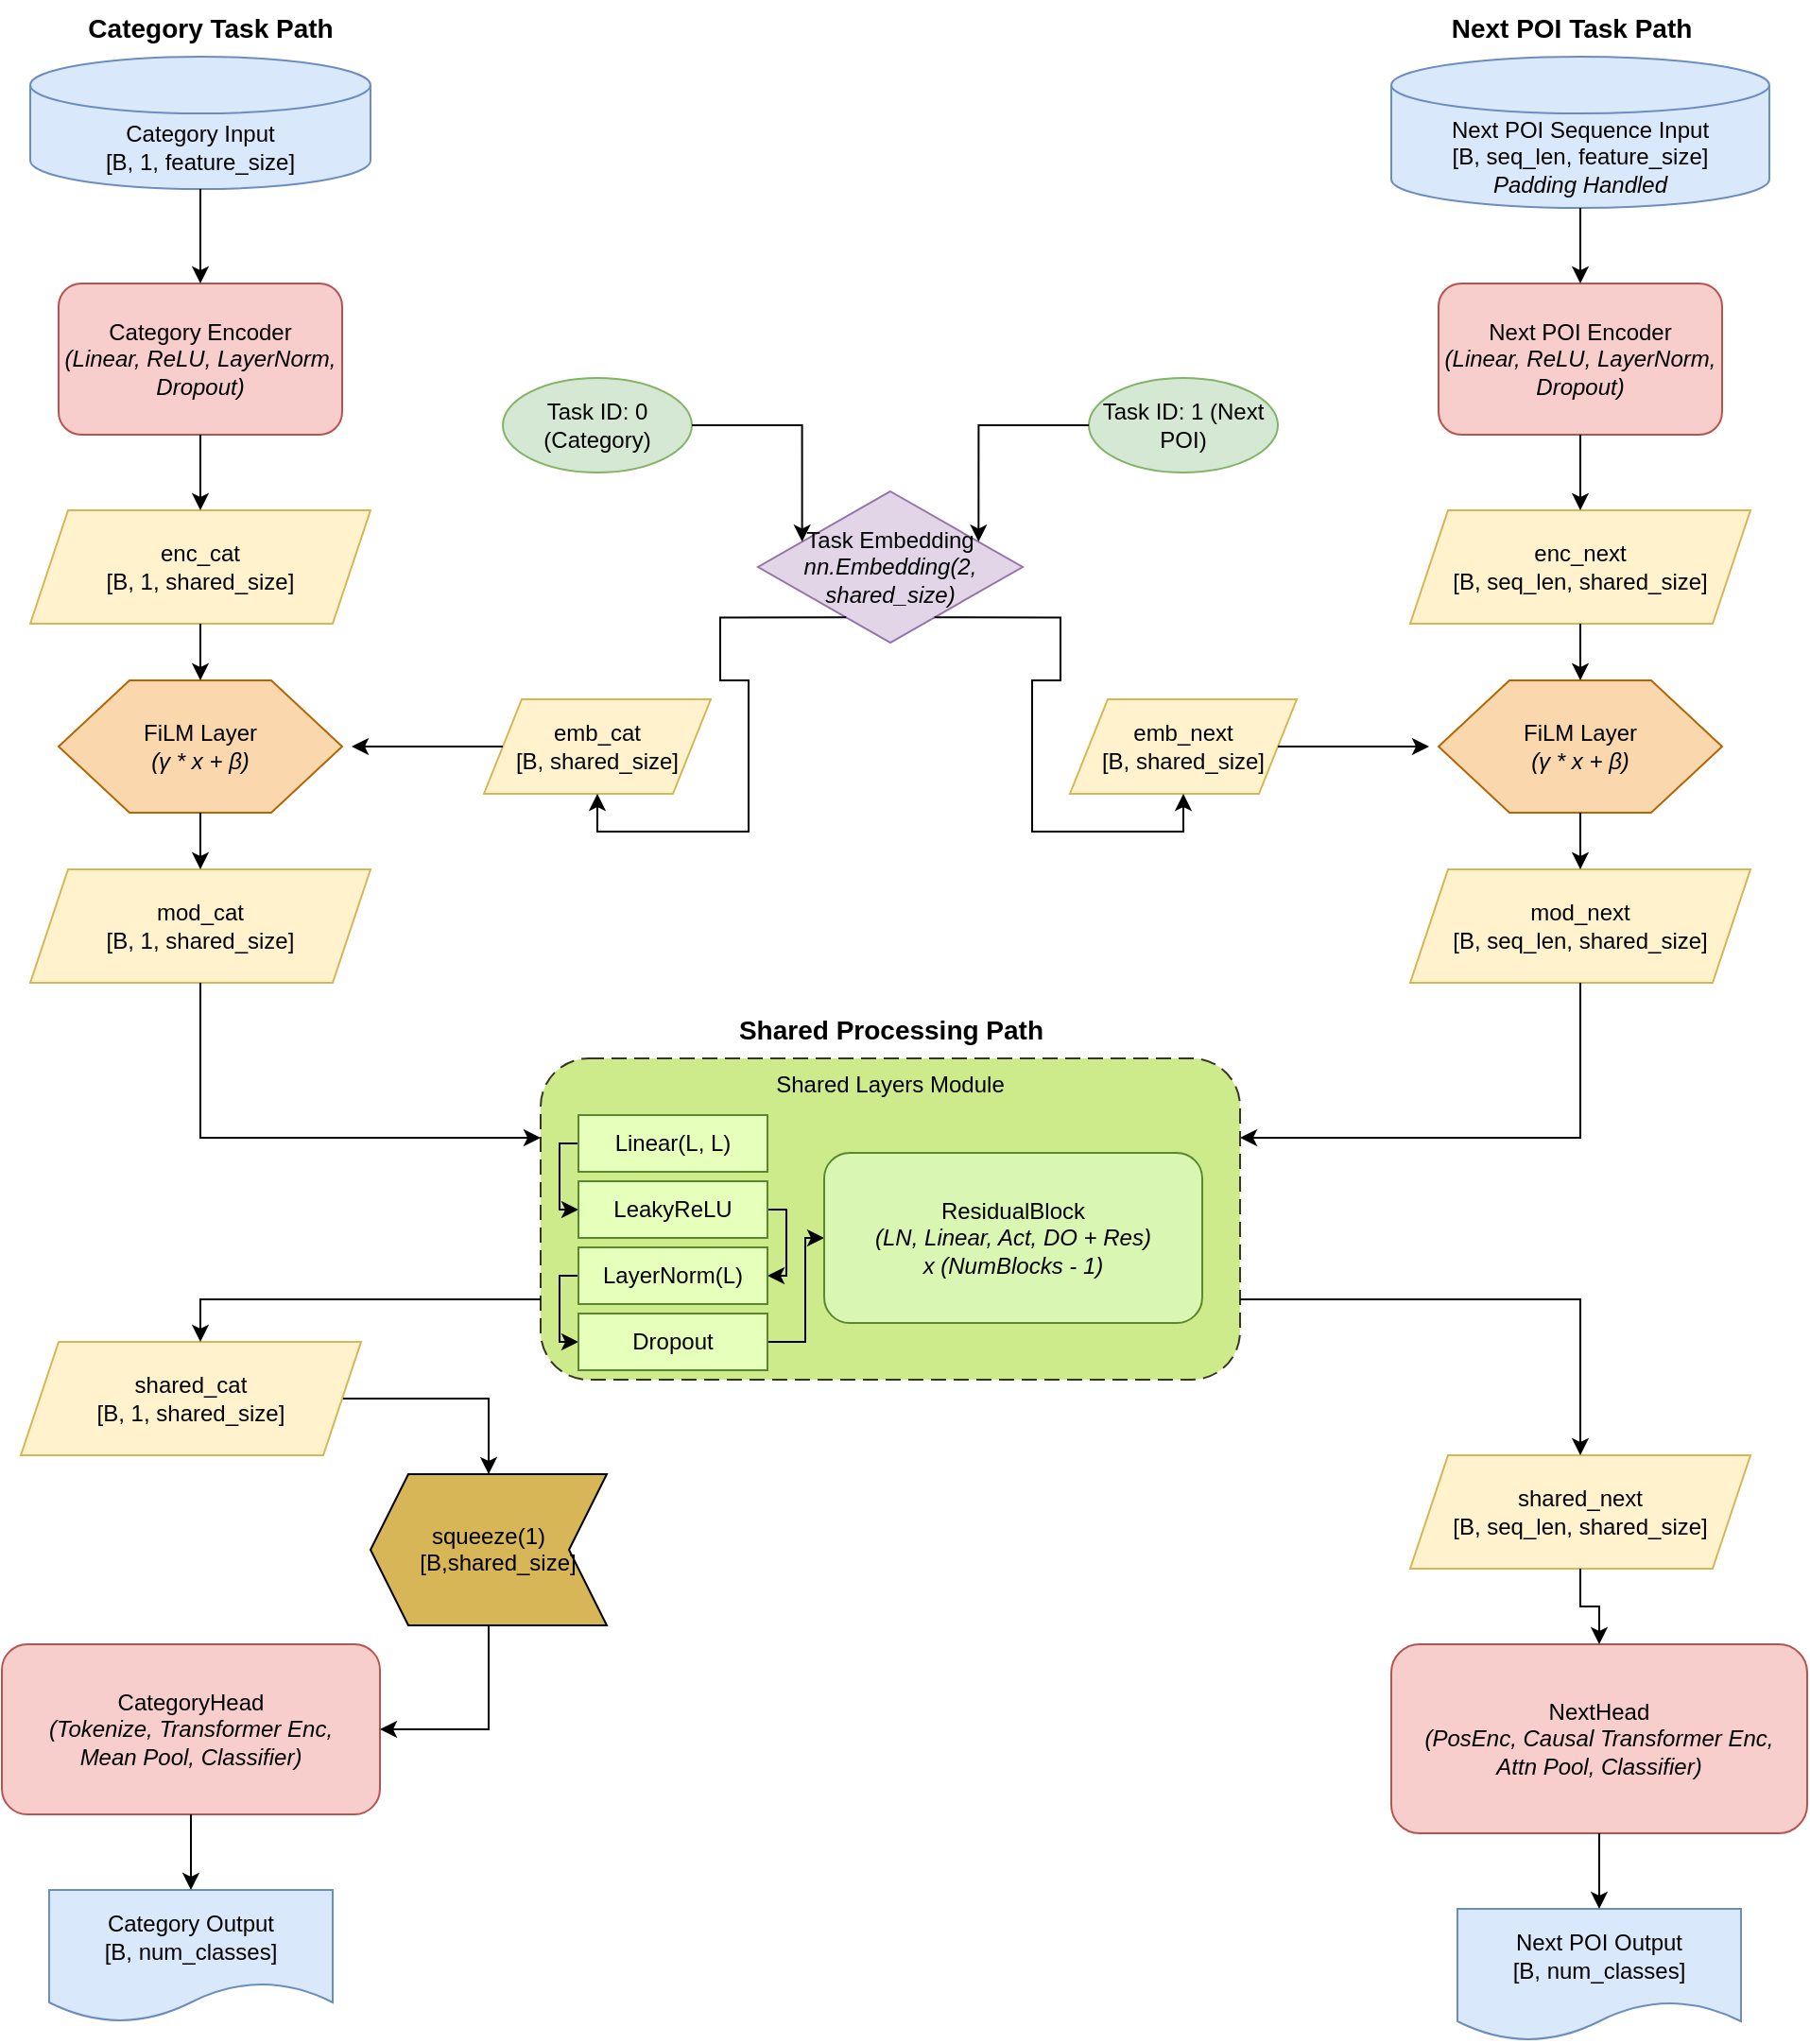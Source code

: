 <mxfile version="27.0.9">
  <diagram name="Page-1" id="qQ3Sb1TTQBvvpaSQRFL6">
    <mxGraphModel dx="1085" dy="1487" grid="1" gridSize="10" guides="1" tooltips="1" connect="1" arrows="1" fold="1" page="1" pageScale="1" pageWidth="850" pageHeight="1100" math="0" shadow="0">
      <root>
        <mxCell id="0" />
        <mxCell id="1" parent="0" />
        <mxCell id="input_cat" value="Category Input&lt;br&gt;[B, 1, feature_size]" style="shape=cylinder3;whiteSpace=wrap;html=1;boundedLbl=1;backgroundOutline=1;size=15;fillColor=#dae8fc;strokeColor=#6c8ebf;" vertex="1" parent="1">
          <mxGeometry x="100" y="40" width="180" height="70" as="geometry" />
        </mxCell>
        <mxCell id="input_next" value="Next POI Sequence Input&lt;br&gt;[B, seq_len, feature_size]&lt;br&gt;&lt;i&gt;Padding Handled&lt;/i&gt;" style="shape=cylinder3;whiteSpace=wrap;html=1;boundedLbl=1;backgroundOutline=1;size=15;fillColor=#dae8fc;strokeColor=#6c8ebf;" vertex="1" parent="1">
          <mxGeometry x="820" y="40" width="200" height="80" as="geometry" />
        </mxCell>
        <mxCell id="cat_encoder_block" value="Category Encoder&lt;br&gt;&lt;i&gt;(Linear, ReLU, LayerNorm, Dropout)&lt;/i&gt;" style="rounded=1;whiteSpace=wrap;html=1;fillColor=#f8cecc;strokeColor=#b85450;" vertex="1" parent="1">
          <mxGeometry x="115" y="160" width="150" height="80" as="geometry" />
        </mxCell>
        <mxCell id="next_encoder_block" value="Next POI Encoder&lt;br&gt;&lt;i&gt;(Linear, ReLU, LayerNorm, Dropout)&lt;/i&gt;" style="rounded=1;whiteSpace=wrap;html=1;fillColor=#f8cecc;strokeColor=#b85450;" vertex="1" parent="1">
          <mxGeometry x="845" y="160" width="150" height="80" as="geometry" />
        </mxCell>
        <mxCell id="enc_cat_tensor" value="enc_cat&lt;br&gt;[B, 1, shared_size]" style="shape=parallelogram;perimeter=parallelogramPerimeter;whiteSpace=wrap;html=1;fixedSize=1;fillColor=#fff2cc;strokeColor=#d6b656;" vertex="1" parent="1">
          <mxGeometry x="100" y="280" width="180" height="60" as="geometry" />
        </mxCell>
        <mxCell id="enc_next_tensor" value="enc_next&lt;br&gt;[B, seq_len, shared_size]" style="shape=parallelogram;perimeter=parallelogramPerimeter;whiteSpace=wrap;html=1;fixedSize=1;fillColor=#fff2cc;strokeColor=#d6b656;" vertex="1" parent="1">
          <mxGeometry x="830" y="280" width="180" height="60" as="geometry" />
        </mxCell>
        <mxCell id="task_id_cat" value="Task ID: 0 (Category)" style="ellipse;whiteSpace=wrap;html=1;fillColor=#d5e8d4;strokeColor=#82b366;" vertex="1" parent="1">
          <mxGeometry x="350" y="210" width="100" height="50" as="geometry" />
        </mxCell>
        <mxCell id="task_id_next" value="Task ID: 1 (Next POI)" style="ellipse;whiteSpace=wrap;html=1;fillColor=#d5e8d4;strokeColor=#82b366;" vertex="1" parent="1">
          <mxGeometry x="660" y="210" width="100" height="50" as="geometry" />
        </mxCell>
        <mxCell id="task_embedding_layer" value="Task Embedding&lt;br&gt;&lt;i&gt;nn.Embedding(2, shared_size)&lt;/i&gt;" style="rhombus;whiteSpace=wrap;html=1;fillColor=#e1d5e7;strokeColor=#9673a6;" vertex="1" parent="1">
          <mxGeometry x="485" y="270" width="140" height="80" as="geometry" />
        </mxCell>
        <mxCell id="emb_cat_tensor" value="emb_cat&lt;br&gt;[B, shared_size]" style="shape=parallelogram;perimeter=parallelogramPerimeter;whiteSpace=wrap;html=1;fixedSize=1;fillColor=#fff2cc;strokeColor=#d6b656;" vertex="1" parent="1">
          <mxGeometry x="340" y="380" width="120" height="50" as="geometry" />
        </mxCell>
        <mxCell id="emb_next_tensor" value="emb_next&lt;br&gt;[B, shared_size]" style="shape=parallelogram;perimeter=parallelogramPerimeter;whiteSpace=wrap;html=1;fixedSize=1;fillColor=#fff2cc;strokeColor=#d6b656;" vertex="1" parent="1">
          <mxGeometry x="650" y="380" width="120" height="50" as="geometry" />
        </mxCell>
        <mxCell id="film_layer_cat" value="FiLM Layer&lt;br&gt;&lt;i&gt;(γ * x + β)&lt;/i&gt;" style="shape=hexagon;perimeter=hexagonPerimeter2;whiteSpace=wrap;html=1;size=0.25;fillColor=#fad7ac;strokeColor=#b46504;" vertex="1" parent="1">
          <mxGeometry x="115" y="370" width="150" height="70" as="geometry" />
        </mxCell>
        <mxCell id="film_layer_next" value="FiLM Layer&lt;br&gt;&lt;i&gt;(γ * x + β)&lt;/i&gt;" style="shape=hexagon;perimeter=hexagonPerimeter2;whiteSpace=wrap;html=1;size=0.25;fillColor=#fad7ac;strokeColor=#b46504;" vertex="1" parent="1">
          <mxGeometry x="845" y="370" width="150" height="70" as="geometry" />
        </mxCell>
        <mxCell id="mod_cat_tensor" value="mod_cat&lt;br&gt;[B, 1, shared_size]" style="shape=parallelogram;perimeter=parallelogramPerimeter;whiteSpace=wrap;html=1;fixedSize=1;fillColor=#fff2cc;strokeColor=#d6b656;" vertex="1" parent="1">
          <mxGeometry x="100" y="470" width="180" height="60" as="geometry" />
        </mxCell>
        <mxCell id="mod_next_tensor" value="mod_next&lt;br&gt;[B, seq_len, shared_size]" style="shape=parallelogram;perimeter=parallelogramPerimeter;whiteSpace=wrap;html=1;fixedSize=1;fillColor=#fff2cc;strokeColor=#d6b656;" vertex="1" parent="1">
          <mxGeometry x="830" y="470" width="180" height="60" as="geometry" />
        </mxCell>
        <mxCell id="shared_layers_container" value="Shared Layers Module" style="rounded=1;whiteSpace=wrap;html=1;fillColor=#cdeb8b;strokeColor=#363723;dashed=1;dashPattern=8 4;align=center;verticalAlign=top;" vertex="1" parent="1">
          <mxGeometry x="370" y="570" width="370" height="170" as="geometry" />
        </mxCell>
        <mxCell id="m1y5kPZh6noj5z31yK5j-5" style="edgeStyle=orthogonalEdgeStyle;rounded=0;orthogonalLoop=1;jettySize=auto;html=1;entryX=0;entryY=0.5;entryDx=0;entryDy=0;" edge="1" parent="shared_layers_container" source="shared_linear_initial" target="shared_act_initial">
          <mxGeometry relative="1" as="geometry">
            <Array as="points">
              <mxPoint x="10" y="45" />
              <mxPoint x="10" y="80" />
            </Array>
          </mxGeometry>
        </mxCell>
        <mxCell id="shared_linear_initial" value="Linear(L, L)" style="rounded=0;whiteSpace=wrap;html=1;fillColor=#e6ffba;strokeColor=#5B882D;" vertex="1" parent="shared_layers_container">
          <mxGeometry x="20" y="30" width="100" height="30" as="geometry" />
        </mxCell>
        <mxCell id="m1y5kPZh6noj5z31yK5j-6" style="edgeStyle=orthogonalEdgeStyle;rounded=0;orthogonalLoop=1;jettySize=auto;html=1;entryX=1;entryY=0.5;entryDx=0;entryDy=0;" edge="1" parent="shared_layers_container" source="shared_act_initial" target="shared_norm_initial">
          <mxGeometry relative="1" as="geometry">
            <Array as="points">
              <mxPoint x="130" y="80" />
              <mxPoint x="130" y="115" />
            </Array>
          </mxGeometry>
        </mxCell>
        <mxCell id="shared_act_initial" value="LeakyReLU" style="rounded=0;whiteSpace=wrap;html=1;fillColor=#e6ffba;strokeColor=#5B882D;" vertex="1" parent="shared_layers_container">
          <mxGeometry x="20" y="65" width="100" height="30" as="geometry" />
        </mxCell>
        <mxCell id="m1y5kPZh6noj5z31yK5j-7" style="edgeStyle=orthogonalEdgeStyle;rounded=0;orthogonalLoop=1;jettySize=auto;html=1;entryX=0;entryY=0.5;entryDx=0;entryDy=0;" edge="1" parent="shared_layers_container" source="shared_norm_initial" target="shared_dropout_initial">
          <mxGeometry relative="1" as="geometry">
            <Array as="points">
              <mxPoint x="10" y="115" />
              <mxPoint x="10" y="150" />
            </Array>
          </mxGeometry>
        </mxCell>
        <mxCell id="shared_norm_initial" value="LayerNorm(L)" style="rounded=0;whiteSpace=wrap;html=1;fillColor=#e6ffba;strokeColor=#5B882D;" vertex="1" parent="shared_layers_container">
          <mxGeometry x="20" y="100" width="100" height="30" as="geometry" />
        </mxCell>
        <mxCell id="m1y5kPZh6noj5z31yK5j-8" style="edgeStyle=orthogonalEdgeStyle;rounded=0;orthogonalLoop=1;jettySize=auto;html=1;entryX=0;entryY=0.5;entryDx=0;entryDy=0;" edge="1" parent="shared_layers_container" source="shared_dropout_initial" target="residual_block_repr">
          <mxGeometry relative="1" as="geometry">
            <Array as="points">
              <mxPoint x="140" y="150" />
              <mxPoint x="140" y="95" />
            </Array>
          </mxGeometry>
        </mxCell>
        <mxCell id="shared_dropout_initial" value="Dropout" style="rounded=0;whiteSpace=wrap;html=1;fillColor=#e6ffba;strokeColor=#5B882D;" vertex="1" parent="shared_layers_container">
          <mxGeometry x="20" y="135" width="100" height="30" as="geometry" />
        </mxCell>
        <mxCell id="residual_block_repr" value="ResidualBlock&lt;br&gt;&lt;i&gt;(LN, Linear, Act, DO + Res)&lt;br&gt;x (NumBlocks - 1)&lt;/i&gt;" style="rounded=1;whiteSpace=wrap;html=1;fillColor=#d9f7b3;strokeColor=#5B882D;dashed=0;" vertex="1" parent="shared_layers_container">
          <mxGeometry x="150" y="50" width="200" height="90" as="geometry" />
        </mxCell>
        <mxCell id="m1y5kPZh6noj5z31yK5j-4" style="edgeStyle=orthogonalEdgeStyle;rounded=0;orthogonalLoop=1;jettySize=auto;html=1;entryX=0.5;entryY=1;entryDx=0;entryDy=0;" edge="1" parent="1" source="shared_cat_tensor" target="m1y5kPZh6noj5z31yK5j-2">
          <mxGeometry relative="1" as="geometry" />
        </mxCell>
        <mxCell id="shared_cat_tensor" value="shared_cat&lt;br&gt;[B, 1, shared_size]" style="shape=parallelogram;perimeter=parallelogramPerimeter;whiteSpace=wrap;html=1;fixedSize=1;fillColor=#fff2cc;strokeColor=#d6b656;" vertex="1" parent="1">
          <mxGeometry x="95" y="720" width="180" height="60" as="geometry" />
        </mxCell>
        <mxCell id="shared_next_tensor" value="shared_next&lt;br&gt;[B, seq_len, shared_size]" style="shape=parallelogram;perimeter=parallelogramPerimeter;whiteSpace=wrap;html=1;fixedSize=1;fillColor=#fff2cc;strokeColor=#d6b656;" vertex="1" parent="1">
          <mxGeometry x="830" y="780" width="180" height="60" as="geometry" />
        </mxCell>
        <mxCell id="cat_head_block" value="CategoryHead&lt;br&gt;&lt;i&gt;(Tokenize, Transformer Enc,&lt;br&gt;Mean Pool, Classifier)&lt;/i&gt;" style="rounded=1;whiteSpace=wrap;html=1;fillColor=#f8cecc;strokeColor=#b85450;" vertex="1" parent="1">
          <mxGeometry x="85" y="880" width="200" height="90" as="geometry" />
        </mxCell>
        <mxCell id="next_head_block" value="NextHead&lt;br&gt;&lt;i&gt;(PosEnc, Causal Transformer Enc,&lt;br&gt;Attn Pool, Classifier)&lt;/i&gt;" style="rounded=1;whiteSpace=wrap;html=1;fillColor=#f8cecc;strokeColor=#b85450;" vertex="1" parent="1">
          <mxGeometry x="820" y="880" width="220" height="100" as="geometry" />
        </mxCell>
        <mxCell id="out_cat" value="Category Output&lt;br&gt;[B, num_classes]" style="shape=document;whiteSpace=wrap;html=1;boundedLbl=1;fillColor=#dae8fc;strokeColor=#6c8ebf;" vertex="1" parent="1">
          <mxGeometry x="110" y="1010" width="150" height="70" as="geometry" />
        </mxCell>
        <mxCell id="out_next" value="Next POI Output&lt;br&gt;[B, num_classes]" style="shape=document;whiteSpace=wrap;html=1;boundedLbl=1;fillColor=#dae8fc;strokeColor=#6c8ebf;" vertex="1" parent="1">
          <mxGeometry x="855" y="1020" width="150" height="70" as="geometry" />
        </mxCell>
        <mxCell id="arrow_input_cat_to_encoder" style="edgeStyle=orthogonalEdgeStyle;rounded=0;orthogonalLoop=1;jettySize=auto;html=1;entryX=0.5;entryY=0;entryDx=0;entryDy=0;endArrow=classic;endFill=1;" edge="1" parent="1" source="input_cat" target="cat_encoder_block">
          <mxGeometry relative="1" as="geometry" />
        </mxCell>
        <mxCell id="arrow_input_next_to_encoder" style="edgeStyle=orthogonalEdgeStyle;rounded=0;orthogonalLoop=1;jettySize=auto;html=1;entryX=0.5;entryY=0;entryDx=0;entryDy=0;endArrow=classic;endFill=1;" edge="1" parent="1" source="input_next" target="next_encoder_block">
          <mxGeometry relative="1" as="geometry" />
        </mxCell>
        <mxCell id="arrow_cat_encoder_to_tensor" style="edgeStyle=orthogonalEdgeStyle;rounded=0;orthogonalLoop=1;jettySize=auto;html=1;endArrow=classic;endFill=1;" edge="1" parent="1" source="cat_encoder_block" target="enc_cat_tensor">
          <mxGeometry relative="1" as="geometry" />
        </mxCell>
        <mxCell id="arrow_next_encoder_to_tensor" style="edgeStyle=orthogonalEdgeStyle;rounded=0;orthogonalLoop=1;jettySize=auto;html=1;endArrow=classic;endFill=1;" edge="1" parent="1" source="next_encoder_block" target="enc_next_tensor">
          <mxGeometry relative="1" as="geometry" />
        </mxCell>
        <mxCell id="arrow_task_id_cat_to_emb" style="edgeStyle=orthogonalEdgeStyle;rounded=0;orthogonalLoop=1;jettySize=auto;html=1;entryX=0;entryY=0.25;entryDx=0;entryDy=0;endArrow=classic;endFill=1;" edge="1" parent="1" source="task_id_cat" target="task_embedding_layer">
          <mxGeometry relative="1" as="geometry">
            <mxPoint x="475" y="300" as="targetPoint" />
          </mxGeometry>
        </mxCell>
        <mxCell id="arrow_task_id_next_to_emb" style="edgeStyle=orthogonalEdgeStyle;rounded=0;orthogonalLoop=1;jettySize=auto;html=1;entryX=1;entryY=0.25;entryDx=0;entryDy=0;endArrow=classic;endFill=1;" edge="1" parent="1" source="task_id_next" target="task_embedding_layer">
          <mxGeometry relative="1" as="geometry">
            <mxPoint x="635" y="300" as="targetPoint" />
          </mxGeometry>
        </mxCell>
        <mxCell id="arrow_task_emb_to_emb_cat" style="edgeStyle=orthogonalEdgeStyle;rounded=0;orthogonalLoop=1;jettySize=auto;html=1;entryX=0.5;entryY=1;entryDx=0;entryDy=0;exitX=0.25;exitY=1;exitDx=0;exitDy=0;endArrow=classic;endFill=1;" edge="1" parent="1" source="task_embedding_layer" target="emb_cat_tensor">
          <mxGeometry relative="1" as="geometry">
            <mxPoint x="400" y="360" as="sourcePoint" />
          </mxGeometry>
        </mxCell>
        <mxCell id="arrow_task_emb_to_emb_next" style="edgeStyle=orthogonalEdgeStyle;rounded=0;orthogonalLoop=1;jettySize=auto;html=1;entryX=0.5;entryY=1;entryDx=0;entryDy=0;exitX=0.75;exitY=1;exitDx=0;exitDy=0;endArrow=classic;endFill=1;" edge="1" parent="1" source="task_embedding_layer" target="emb_next_tensor">
          <mxGeometry relative="1" as="geometry">
            <mxPoint x="710" y="360" as="sourcePoint" />
          </mxGeometry>
        </mxCell>
        <mxCell id="arrow_enc_cat_to_film" style="edgeStyle=orthogonalEdgeStyle;rounded=0;orthogonalLoop=1;jettySize=auto;html=1;entryX=0.5;entryY=0;entryDx=0;entryDy=0;endArrow=classic;endFill=1;" edge="1" parent="1" source="enc_cat_tensor" target="film_layer_cat">
          <mxGeometry relative="1" as="geometry" />
        </mxCell>
        <mxCell id="arrow_emb_cat_to_film" style="edgeStyle=orthogonalEdgeStyle;rounded=0;orthogonalLoop=1;jettySize=auto;html=1;endArrow=classic;endFill=1;" edge="1" parent="1" source="emb_cat_tensor">
          <mxGeometry relative="1" as="geometry">
            <mxPoint x="270" y="405" as="targetPoint" />
            <Array as="points">
              <mxPoint x="400" y="405" />
            </Array>
          </mxGeometry>
        </mxCell>
        <mxCell id="arrow_enc_next_to_film" style="edgeStyle=orthogonalEdgeStyle;rounded=0;orthogonalLoop=1;jettySize=auto;html=1;entryX=0.5;entryY=0;entryDx=0;entryDy=0;endArrow=classic;endFill=1;" edge="1" parent="1" source="enc_next_tensor" target="film_layer_next">
          <mxGeometry relative="1" as="geometry" />
        </mxCell>
        <mxCell id="arrow_emb_next_to_film" style="edgeStyle=orthogonalEdgeStyle;rounded=0;orthogonalLoop=1;jettySize=auto;html=1;endArrow=classic;endFill=1;" edge="1" parent="1" source="emb_next_tensor">
          <mxGeometry relative="1" as="geometry">
            <mxPoint x="840" y="405" as="targetPoint" />
            <Array as="points">
              <mxPoint x="710" y="405" />
            </Array>
          </mxGeometry>
        </mxCell>
        <mxCell id="arrow_film_cat_to_mod" style="edgeStyle=orthogonalEdgeStyle;rounded=0;orthogonalLoop=1;jettySize=auto;html=1;endArrow=classic;endFill=1;" edge="1" parent="1" source="film_layer_cat" target="mod_cat_tensor">
          <mxGeometry relative="1" as="geometry" />
        </mxCell>
        <mxCell id="arrow_film_next_to_mod" style="edgeStyle=orthogonalEdgeStyle;rounded=0;orthogonalLoop=1;jettySize=auto;html=1;endArrow=classic;endFill=1;" edge="1" parent="1" source="film_layer_next" target="mod_next_tensor">
          <mxGeometry relative="1" as="geometry" />
        </mxCell>
        <mxCell id="arrow_mod_cat_to_shared_entry" style="edgeStyle=orthogonalEdgeStyle;rounded=0;orthogonalLoop=1;jettySize=auto;html=1;entryX=0;entryY=0.25;entryDx=0;entryDy=0;endArrow=classic;endFill=1;" edge="1" parent="1" source="mod_cat_tensor" target="shared_layers_container">
          <mxGeometry relative="1" as="geometry">
            <Array as="points">
              <mxPoint x="190" y="612" />
              <mxPoint x="370" y="612" />
            </Array>
          </mxGeometry>
        </mxCell>
        <mxCell id="arrow_mod_next_to_shared_entry" style="edgeStyle=orthogonalEdgeStyle;rounded=0;orthogonalLoop=1;jettySize=auto;html=1;entryX=1;entryY=0.25;entryDx=0;entryDy=0;endArrow=classic;endFill=1;" edge="1" parent="1" source="mod_next_tensor" target="shared_layers_container">
          <mxGeometry relative="1" as="geometry">
            <Array as="points">
              <mxPoint x="920" y="612" />
              <mxPoint x="740" y="612" />
            </Array>
          </mxGeometry>
        </mxCell>
        <mxCell id="arrow_shared_exit_to_shared_cat" style="edgeStyle=orthogonalEdgeStyle;rounded=0;orthogonalLoop=1;jettySize=auto;html=1;exitX=0;exitY=0.75;exitDx=0;exitDy=0;endArrow=classic;endFill=1;" edge="1" parent="1" source="shared_layers_container" target="shared_cat_tensor">
          <mxGeometry relative="1" as="geometry">
            <Array as="points">
              <mxPoint x="190" y="697" />
              <mxPoint x="190" y="780" />
            </Array>
          </mxGeometry>
        </mxCell>
        <mxCell id="arrow_shared_exit_to_shared_next" style="edgeStyle=orthogonalEdgeStyle;rounded=0;orthogonalLoop=1;jettySize=auto;html=1;exitX=1;exitY=0.75;exitDx=0;exitDy=0;endArrow=classic;endFill=1;" edge="1" parent="1" source="shared_layers_container" target="shared_next_tensor">
          <mxGeometry relative="1" as="geometry">
            <Array as="points">
              <mxPoint x="920" y="697" />
              <mxPoint x="920" y="780" />
            </Array>
          </mxGeometry>
        </mxCell>
        <mxCell id="arrow_shared_next_to_head" style="edgeStyle=orthogonalEdgeStyle;rounded=0;orthogonalLoop=1;jettySize=auto;html=1;endArrow=classic;endFill=1;" edge="1" parent="1" source="shared_next_tensor" target="next_head_block">
          <mxGeometry relative="1" as="geometry" />
        </mxCell>
        <mxCell id="arrow_cat_head_to_out" style="edgeStyle=orthogonalEdgeStyle;rounded=0;orthogonalLoop=1;jettySize=auto;html=1;endArrow=classic;endFill=1;" edge="1" parent="1" source="cat_head_block" target="out_cat">
          <mxGeometry relative="1" as="geometry" />
        </mxCell>
        <mxCell id="arrow_next_head_to_out" style="edgeStyle=orthogonalEdgeStyle;rounded=0;orthogonalLoop=1;jettySize=auto;html=1;endArrow=classic;endFill=1;" edge="1" parent="1" source="next_head_block" target="out_next">
          <mxGeometry relative="1" as="geometry" />
        </mxCell>
        <mxCell id="note_cat_path" value="Category Task Path" style="text;html=1;align=center;verticalAlign=middle;resizable=0;points=[];autosize=1;strokeColor=none;fillColor=none;fontSize=14;fontStyle=1" vertex="1" parent="1">
          <mxGeometry x="115" y="10" width="160" height="30" as="geometry" />
        </mxCell>
        <mxCell id="note_next_path" value="Next POI Task Path" style="text;html=1;align=center;verticalAlign=middle;resizable=0;points=[];autosize=1;strokeColor=none;fillColor=none;fontSize=14;fontStyle=1" vertex="1" parent="1">
          <mxGeometry x="830" y="10" width="170" height="30" as="geometry" />
        </mxCell>
        <mxCell id="note_shared_path_title" value="Shared Processing Path" style="text;html=1;align=center;verticalAlign=middle;resizable=0;points=[];autosize=1;strokeColor=none;fillColor=none;fontSize=14;fontStyle=1" vertex="1" parent="1">
          <mxGeometry x="455" y="540" width="200" height="30" as="geometry" />
        </mxCell>
        <mxCell id="m1y5kPZh6noj5z31yK5j-3" style="edgeStyle=orthogonalEdgeStyle;rounded=0;orthogonalLoop=1;jettySize=auto;html=1;entryX=1;entryY=0.5;entryDx=0;entryDy=0;exitX=0.5;exitY=0;exitDx=0;exitDy=0;" edge="1" parent="1" source="m1y5kPZh6noj5z31yK5j-2" target="cat_head_block">
          <mxGeometry relative="1" as="geometry">
            <Array as="points">
              <mxPoint x="343" y="925" />
            </Array>
          </mxGeometry>
        </mxCell>
        <mxCell id="m1y5kPZh6noj5z31yK5j-2" value="squeeze(1)&lt;div style=&quot;line-height: 130%; margin-left: 0px; padding-bottom: 0px; padding-left: 10px;&quot;&gt;[B,shared_size]&lt;/div&gt;" style="shape=step;perimeter=stepPerimeter;whiteSpace=wrap;html=1;fixedSize=1;align=center;fillStyle=solid;fillColor=#D6B656;direction=west;spacing=3;" vertex="1" parent="1">
          <mxGeometry x="280" y="790" width="125" height="80" as="geometry" />
        </mxCell>
      </root>
    </mxGraphModel>
  </diagram>
</mxfile>
